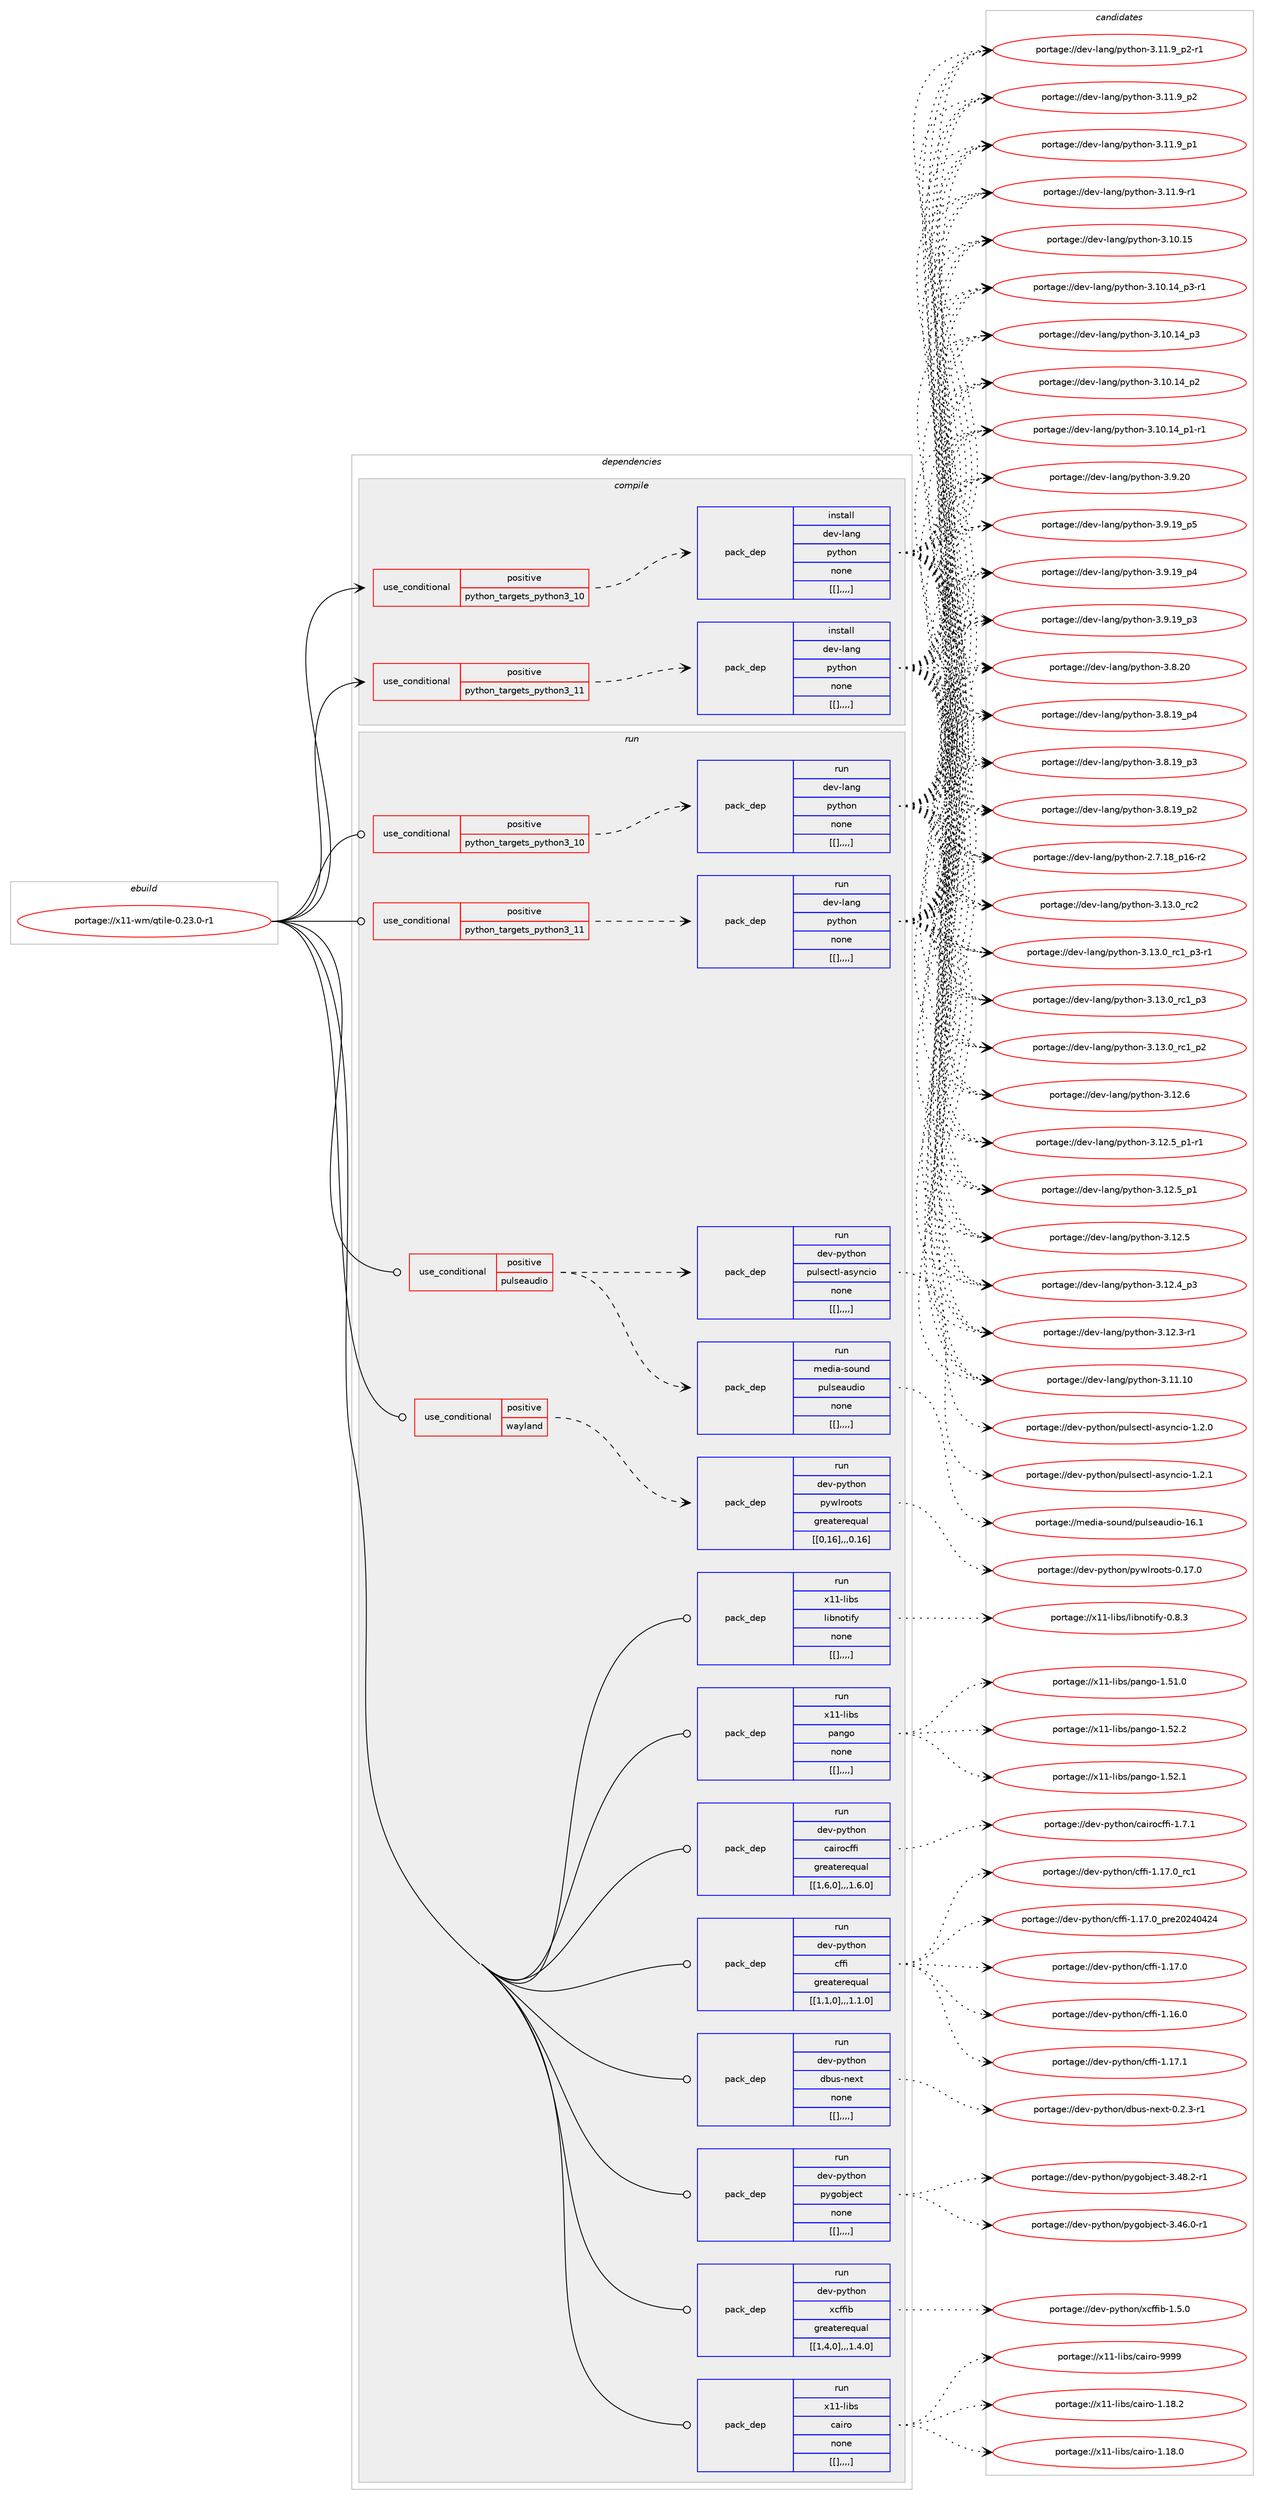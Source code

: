 digraph prolog {

# *************
# Graph options
# *************

newrank=true;
concentrate=true;
compound=true;
graph [rankdir=LR,fontname=Helvetica,fontsize=10,ranksep=1.5];#, ranksep=2.5, nodesep=0.2];
edge  [arrowhead=vee];
node  [fontname=Helvetica,fontsize=10];

# **********
# The ebuild
# **********

subgraph cluster_leftcol {
color=gray;
label=<<i>ebuild</i>>;
id [label="portage://x11-wm/qtile-0.23.0-r1", color=red, width=4, href="../x11-wm/qtile-0.23.0-r1.svg"];
}

# ****************
# The dependencies
# ****************

subgraph cluster_midcol {
color=gray;
label=<<i>dependencies</i>>;
subgraph cluster_compile {
fillcolor="#eeeeee";
style=filled;
label=<<i>compile</i>>;
subgraph cond128943 {
dependency490336 [label=<<TABLE BORDER="0" CELLBORDER="1" CELLSPACING="0" CELLPADDING="4"><TR><TD ROWSPAN="3" CELLPADDING="10">use_conditional</TD></TR><TR><TD>positive</TD></TR><TR><TD>python_targets_python3_10</TD></TR></TABLE>>, shape=none, color=red];
subgraph pack357811 {
dependency490337 [label=<<TABLE BORDER="0" CELLBORDER="1" CELLSPACING="0" CELLPADDING="4" WIDTH="220"><TR><TD ROWSPAN="6" CELLPADDING="30">pack_dep</TD></TR><TR><TD WIDTH="110">install</TD></TR><TR><TD>dev-lang</TD></TR><TR><TD>python</TD></TR><TR><TD>none</TD></TR><TR><TD>[[],,,,]</TD></TR></TABLE>>, shape=none, color=blue];
}
dependency490336:e -> dependency490337:w [weight=20,style="dashed",arrowhead="vee"];
}
id:e -> dependency490336:w [weight=20,style="solid",arrowhead="vee"];
subgraph cond128944 {
dependency490338 [label=<<TABLE BORDER="0" CELLBORDER="1" CELLSPACING="0" CELLPADDING="4"><TR><TD ROWSPAN="3" CELLPADDING="10">use_conditional</TD></TR><TR><TD>positive</TD></TR><TR><TD>python_targets_python3_11</TD></TR></TABLE>>, shape=none, color=red];
subgraph pack357812 {
dependency490339 [label=<<TABLE BORDER="0" CELLBORDER="1" CELLSPACING="0" CELLPADDING="4" WIDTH="220"><TR><TD ROWSPAN="6" CELLPADDING="30">pack_dep</TD></TR><TR><TD WIDTH="110">install</TD></TR><TR><TD>dev-lang</TD></TR><TR><TD>python</TD></TR><TR><TD>none</TD></TR><TR><TD>[[],,,,]</TD></TR></TABLE>>, shape=none, color=blue];
}
dependency490338:e -> dependency490339:w [weight=20,style="dashed",arrowhead="vee"];
}
id:e -> dependency490338:w [weight=20,style="solid",arrowhead="vee"];
}
subgraph cluster_compileandrun {
fillcolor="#eeeeee";
style=filled;
label=<<i>compile and run</i>>;
}
subgraph cluster_run {
fillcolor="#eeeeee";
style=filled;
label=<<i>run</i>>;
subgraph cond128945 {
dependency490340 [label=<<TABLE BORDER="0" CELLBORDER="1" CELLSPACING="0" CELLPADDING="4"><TR><TD ROWSPAN="3" CELLPADDING="10">use_conditional</TD></TR><TR><TD>positive</TD></TR><TR><TD>pulseaudio</TD></TR></TABLE>>, shape=none, color=red];
subgraph pack357813 {
dependency490341 [label=<<TABLE BORDER="0" CELLBORDER="1" CELLSPACING="0" CELLPADDING="4" WIDTH="220"><TR><TD ROWSPAN="6" CELLPADDING="30">pack_dep</TD></TR><TR><TD WIDTH="110">run</TD></TR><TR><TD>dev-python</TD></TR><TR><TD>pulsectl-asyncio</TD></TR><TR><TD>none</TD></TR><TR><TD>[[],,,,]</TD></TR></TABLE>>, shape=none, color=blue];
}
dependency490340:e -> dependency490341:w [weight=20,style="dashed",arrowhead="vee"];
subgraph pack357814 {
dependency490342 [label=<<TABLE BORDER="0" CELLBORDER="1" CELLSPACING="0" CELLPADDING="4" WIDTH="220"><TR><TD ROWSPAN="6" CELLPADDING="30">pack_dep</TD></TR><TR><TD WIDTH="110">run</TD></TR><TR><TD>media-sound</TD></TR><TR><TD>pulseaudio</TD></TR><TR><TD>none</TD></TR><TR><TD>[[],,,,]</TD></TR></TABLE>>, shape=none, color=blue];
}
dependency490340:e -> dependency490342:w [weight=20,style="dashed",arrowhead="vee"];
}
id:e -> dependency490340:w [weight=20,style="solid",arrowhead="odot"];
subgraph cond128946 {
dependency490343 [label=<<TABLE BORDER="0" CELLBORDER="1" CELLSPACING="0" CELLPADDING="4"><TR><TD ROWSPAN="3" CELLPADDING="10">use_conditional</TD></TR><TR><TD>positive</TD></TR><TR><TD>python_targets_python3_10</TD></TR></TABLE>>, shape=none, color=red];
subgraph pack357815 {
dependency490344 [label=<<TABLE BORDER="0" CELLBORDER="1" CELLSPACING="0" CELLPADDING="4" WIDTH="220"><TR><TD ROWSPAN="6" CELLPADDING="30">pack_dep</TD></TR><TR><TD WIDTH="110">run</TD></TR><TR><TD>dev-lang</TD></TR><TR><TD>python</TD></TR><TR><TD>none</TD></TR><TR><TD>[[],,,,]</TD></TR></TABLE>>, shape=none, color=blue];
}
dependency490343:e -> dependency490344:w [weight=20,style="dashed",arrowhead="vee"];
}
id:e -> dependency490343:w [weight=20,style="solid",arrowhead="odot"];
subgraph cond128947 {
dependency490345 [label=<<TABLE BORDER="0" CELLBORDER="1" CELLSPACING="0" CELLPADDING="4"><TR><TD ROWSPAN="3" CELLPADDING="10">use_conditional</TD></TR><TR><TD>positive</TD></TR><TR><TD>python_targets_python3_11</TD></TR></TABLE>>, shape=none, color=red];
subgraph pack357816 {
dependency490346 [label=<<TABLE BORDER="0" CELLBORDER="1" CELLSPACING="0" CELLPADDING="4" WIDTH="220"><TR><TD ROWSPAN="6" CELLPADDING="30">pack_dep</TD></TR><TR><TD WIDTH="110">run</TD></TR><TR><TD>dev-lang</TD></TR><TR><TD>python</TD></TR><TR><TD>none</TD></TR><TR><TD>[[],,,,]</TD></TR></TABLE>>, shape=none, color=blue];
}
dependency490345:e -> dependency490346:w [weight=20,style="dashed",arrowhead="vee"];
}
id:e -> dependency490345:w [weight=20,style="solid",arrowhead="odot"];
subgraph cond128948 {
dependency490347 [label=<<TABLE BORDER="0" CELLBORDER="1" CELLSPACING="0" CELLPADDING="4"><TR><TD ROWSPAN="3" CELLPADDING="10">use_conditional</TD></TR><TR><TD>positive</TD></TR><TR><TD>wayland</TD></TR></TABLE>>, shape=none, color=red];
subgraph pack357817 {
dependency490348 [label=<<TABLE BORDER="0" CELLBORDER="1" CELLSPACING="0" CELLPADDING="4" WIDTH="220"><TR><TD ROWSPAN="6" CELLPADDING="30">pack_dep</TD></TR><TR><TD WIDTH="110">run</TD></TR><TR><TD>dev-python</TD></TR><TR><TD>pywlroots</TD></TR><TR><TD>greaterequal</TD></TR><TR><TD>[[0,16],,,0.16]</TD></TR></TABLE>>, shape=none, color=blue];
}
dependency490347:e -> dependency490348:w [weight=20,style="dashed",arrowhead="vee"];
}
id:e -> dependency490347:w [weight=20,style="solid",arrowhead="odot"];
subgraph pack357818 {
dependency490349 [label=<<TABLE BORDER="0" CELLBORDER="1" CELLSPACING="0" CELLPADDING="4" WIDTH="220"><TR><TD ROWSPAN="6" CELLPADDING="30">pack_dep</TD></TR><TR><TD WIDTH="110">run</TD></TR><TR><TD>dev-python</TD></TR><TR><TD>cairocffi</TD></TR><TR><TD>greaterequal</TD></TR><TR><TD>[[1,6,0],,,1.6.0]</TD></TR></TABLE>>, shape=none, color=blue];
}
id:e -> dependency490349:w [weight=20,style="solid",arrowhead="odot"];
subgraph pack357819 {
dependency490350 [label=<<TABLE BORDER="0" CELLBORDER="1" CELLSPACING="0" CELLPADDING="4" WIDTH="220"><TR><TD ROWSPAN="6" CELLPADDING="30">pack_dep</TD></TR><TR><TD WIDTH="110">run</TD></TR><TR><TD>dev-python</TD></TR><TR><TD>cffi</TD></TR><TR><TD>greaterequal</TD></TR><TR><TD>[[1,1,0],,,1.1.0]</TD></TR></TABLE>>, shape=none, color=blue];
}
id:e -> dependency490350:w [weight=20,style="solid",arrowhead="odot"];
subgraph pack357820 {
dependency490351 [label=<<TABLE BORDER="0" CELLBORDER="1" CELLSPACING="0" CELLPADDING="4" WIDTH="220"><TR><TD ROWSPAN="6" CELLPADDING="30">pack_dep</TD></TR><TR><TD WIDTH="110">run</TD></TR><TR><TD>dev-python</TD></TR><TR><TD>dbus-next</TD></TR><TR><TD>none</TD></TR><TR><TD>[[],,,,]</TD></TR></TABLE>>, shape=none, color=blue];
}
id:e -> dependency490351:w [weight=20,style="solid",arrowhead="odot"];
subgraph pack357821 {
dependency490352 [label=<<TABLE BORDER="0" CELLBORDER="1" CELLSPACING="0" CELLPADDING="4" WIDTH="220"><TR><TD ROWSPAN="6" CELLPADDING="30">pack_dep</TD></TR><TR><TD WIDTH="110">run</TD></TR><TR><TD>dev-python</TD></TR><TR><TD>pygobject</TD></TR><TR><TD>none</TD></TR><TR><TD>[[],,,,]</TD></TR></TABLE>>, shape=none, color=blue];
}
id:e -> dependency490352:w [weight=20,style="solid",arrowhead="odot"];
subgraph pack357822 {
dependency490353 [label=<<TABLE BORDER="0" CELLBORDER="1" CELLSPACING="0" CELLPADDING="4" WIDTH="220"><TR><TD ROWSPAN="6" CELLPADDING="30">pack_dep</TD></TR><TR><TD WIDTH="110">run</TD></TR><TR><TD>dev-python</TD></TR><TR><TD>xcffib</TD></TR><TR><TD>greaterequal</TD></TR><TR><TD>[[1,4,0],,,1.4.0]</TD></TR></TABLE>>, shape=none, color=blue];
}
id:e -> dependency490353:w [weight=20,style="solid",arrowhead="odot"];
subgraph pack357823 {
dependency490354 [label=<<TABLE BORDER="0" CELLBORDER="1" CELLSPACING="0" CELLPADDING="4" WIDTH="220"><TR><TD ROWSPAN="6" CELLPADDING="30">pack_dep</TD></TR><TR><TD WIDTH="110">run</TD></TR><TR><TD>x11-libs</TD></TR><TR><TD>cairo</TD></TR><TR><TD>none</TD></TR><TR><TD>[[],,,,]</TD></TR></TABLE>>, shape=none, color=blue];
}
id:e -> dependency490354:w [weight=20,style="solid",arrowhead="odot"];
subgraph pack357824 {
dependency490355 [label=<<TABLE BORDER="0" CELLBORDER="1" CELLSPACING="0" CELLPADDING="4" WIDTH="220"><TR><TD ROWSPAN="6" CELLPADDING="30">pack_dep</TD></TR><TR><TD WIDTH="110">run</TD></TR><TR><TD>x11-libs</TD></TR><TR><TD>libnotify</TD></TR><TR><TD>none</TD></TR><TR><TD>[[],,,,]</TD></TR></TABLE>>, shape=none, color=blue];
}
id:e -> dependency490355:w [weight=20,style="solid",arrowhead="odot"];
subgraph pack357825 {
dependency490356 [label=<<TABLE BORDER="0" CELLBORDER="1" CELLSPACING="0" CELLPADDING="4" WIDTH="220"><TR><TD ROWSPAN="6" CELLPADDING="30">pack_dep</TD></TR><TR><TD WIDTH="110">run</TD></TR><TR><TD>x11-libs</TD></TR><TR><TD>pango</TD></TR><TR><TD>none</TD></TR><TR><TD>[[],,,,]</TD></TR></TABLE>>, shape=none, color=blue];
}
id:e -> dependency490356:w [weight=20,style="solid",arrowhead="odot"];
}
}

# **************
# The candidates
# **************

subgraph cluster_choices {
rank=same;
color=gray;
label=<<i>candidates</i>>;

subgraph choice357811 {
color=black;
nodesep=1;
choice10010111845108971101034711212111610411111045514649514648951149950 [label="portage://dev-lang/python-3.13.0_rc2", color=red, width=4,href="../dev-lang/python-3.13.0_rc2.svg"];
choice1001011184510897110103471121211161041111104551464951464895114994995112514511449 [label="portage://dev-lang/python-3.13.0_rc1_p3-r1", color=red, width=4,href="../dev-lang/python-3.13.0_rc1_p3-r1.svg"];
choice100101118451089711010347112121116104111110455146495146489511499499511251 [label="portage://dev-lang/python-3.13.0_rc1_p3", color=red, width=4,href="../dev-lang/python-3.13.0_rc1_p3.svg"];
choice100101118451089711010347112121116104111110455146495146489511499499511250 [label="portage://dev-lang/python-3.13.0_rc1_p2", color=red, width=4,href="../dev-lang/python-3.13.0_rc1_p2.svg"];
choice10010111845108971101034711212111610411111045514649504654 [label="portage://dev-lang/python-3.12.6", color=red, width=4,href="../dev-lang/python-3.12.6.svg"];
choice1001011184510897110103471121211161041111104551464950465395112494511449 [label="portage://dev-lang/python-3.12.5_p1-r1", color=red, width=4,href="../dev-lang/python-3.12.5_p1-r1.svg"];
choice100101118451089711010347112121116104111110455146495046539511249 [label="portage://dev-lang/python-3.12.5_p1", color=red, width=4,href="../dev-lang/python-3.12.5_p1.svg"];
choice10010111845108971101034711212111610411111045514649504653 [label="portage://dev-lang/python-3.12.5", color=red, width=4,href="../dev-lang/python-3.12.5.svg"];
choice100101118451089711010347112121116104111110455146495046529511251 [label="portage://dev-lang/python-3.12.4_p3", color=red, width=4,href="../dev-lang/python-3.12.4_p3.svg"];
choice100101118451089711010347112121116104111110455146495046514511449 [label="portage://dev-lang/python-3.12.3-r1", color=red, width=4,href="../dev-lang/python-3.12.3-r1.svg"];
choice1001011184510897110103471121211161041111104551464949464948 [label="portage://dev-lang/python-3.11.10", color=red, width=4,href="../dev-lang/python-3.11.10.svg"];
choice1001011184510897110103471121211161041111104551464949465795112504511449 [label="portage://dev-lang/python-3.11.9_p2-r1", color=red, width=4,href="../dev-lang/python-3.11.9_p2-r1.svg"];
choice100101118451089711010347112121116104111110455146494946579511250 [label="portage://dev-lang/python-3.11.9_p2", color=red, width=4,href="../dev-lang/python-3.11.9_p2.svg"];
choice100101118451089711010347112121116104111110455146494946579511249 [label="portage://dev-lang/python-3.11.9_p1", color=red, width=4,href="../dev-lang/python-3.11.9_p1.svg"];
choice100101118451089711010347112121116104111110455146494946574511449 [label="portage://dev-lang/python-3.11.9-r1", color=red, width=4,href="../dev-lang/python-3.11.9-r1.svg"];
choice1001011184510897110103471121211161041111104551464948464953 [label="portage://dev-lang/python-3.10.15", color=red, width=4,href="../dev-lang/python-3.10.15.svg"];
choice100101118451089711010347112121116104111110455146494846495295112514511449 [label="portage://dev-lang/python-3.10.14_p3-r1", color=red, width=4,href="../dev-lang/python-3.10.14_p3-r1.svg"];
choice10010111845108971101034711212111610411111045514649484649529511251 [label="portage://dev-lang/python-3.10.14_p3", color=red, width=4,href="../dev-lang/python-3.10.14_p3.svg"];
choice10010111845108971101034711212111610411111045514649484649529511250 [label="portage://dev-lang/python-3.10.14_p2", color=red, width=4,href="../dev-lang/python-3.10.14_p2.svg"];
choice100101118451089711010347112121116104111110455146494846495295112494511449 [label="portage://dev-lang/python-3.10.14_p1-r1", color=red, width=4,href="../dev-lang/python-3.10.14_p1-r1.svg"];
choice10010111845108971101034711212111610411111045514657465048 [label="portage://dev-lang/python-3.9.20", color=red, width=4,href="../dev-lang/python-3.9.20.svg"];
choice100101118451089711010347112121116104111110455146574649579511253 [label="portage://dev-lang/python-3.9.19_p5", color=red, width=4,href="../dev-lang/python-3.9.19_p5.svg"];
choice100101118451089711010347112121116104111110455146574649579511252 [label="portage://dev-lang/python-3.9.19_p4", color=red, width=4,href="../dev-lang/python-3.9.19_p4.svg"];
choice100101118451089711010347112121116104111110455146574649579511251 [label="portage://dev-lang/python-3.9.19_p3", color=red, width=4,href="../dev-lang/python-3.9.19_p3.svg"];
choice10010111845108971101034711212111610411111045514656465048 [label="portage://dev-lang/python-3.8.20", color=red, width=4,href="../dev-lang/python-3.8.20.svg"];
choice100101118451089711010347112121116104111110455146564649579511252 [label="portage://dev-lang/python-3.8.19_p4", color=red, width=4,href="../dev-lang/python-3.8.19_p4.svg"];
choice100101118451089711010347112121116104111110455146564649579511251 [label="portage://dev-lang/python-3.8.19_p3", color=red, width=4,href="../dev-lang/python-3.8.19_p3.svg"];
choice100101118451089711010347112121116104111110455146564649579511250 [label="portage://dev-lang/python-3.8.19_p2", color=red, width=4,href="../dev-lang/python-3.8.19_p2.svg"];
choice100101118451089711010347112121116104111110455046554649569511249544511450 [label="portage://dev-lang/python-2.7.18_p16-r2", color=red, width=4,href="../dev-lang/python-2.7.18_p16-r2.svg"];
dependency490337:e -> choice10010111845108971101034711212111610411111045514649514648951149950:w [style=dotted,weight="100"];
dependency490337:e -> choice1001011184510897110103471121211161041111104551464951464895114994995112514511449:w [style=dotted,weight="100"];
dependency490337:e -> choice100101118451089711010347112121116104111110455146495146489511499499511251:w [style=dotted,weight="100"];
dependency490337:e -> choice100101118451089711010347112121116104111110455146495146489511499499511250:w [style=dotted,weight="100"];
dependency490337:e -> choice10010111845108971101034711212111610411111045514649504654:w [style=dotted,weight="100"];
dependency490337:e -> choice1001011184510897110103471121211161041111104551464950465395112494511449:w [style=dotted,weight="100"];
dependency490337:e -> choice100101118451089711010347112121116104111110455146495046539511249:w [style=dotted,weight="100"];
dependency490337:e -> choice10010111845108971101034711212111610411111045514649504653:w [style=dotted,weight="100"];
dependency490337:e -> choice100101118451089711010347112121116104111110455146495046529511251:w [style=dotted,weight="100"];
dependency490337:e -> choice100101118451089711010347112121116104111110455146495046514511449:w [style=dotted,weight="100"];
dependency490337:e -> choice1001011184510897110103471121211161041111104551464949464948:w [style=dotted,weight="100"];
dependency490337:e -> choice1001011184510897110103471121211161041111104551464949465795112504511449:w [style=dotted,weight="100"];
dependency490337:e -> choice100101118451089711010347112121116104111110455146494946579511250:w [style=dotted,weight="100"];
dependency490337:e -> choice100101118451089711010347112121116104111110455146494946579511249:w [style=dotted,weight="100"];
dependency490337:e -> choice100101118451089711010347112121116104111110455146494946574511449:w [style=dotted,weight="100"];
dependency490337:e -> choice1001011184510897110103471121211161041111104551464948464953:w [style=dotted,weight="100"];
dependency490337:e -> choice100101118451089711010347112121116104111110455146494846495295112514511449:w [style=dotted,weight="100"];
dependency490337:e -> choice10010111845108971101034711212111610411111045514649484649529511251:w [style=dotted,weight="100"];
dependency490337:e -> choice10010111845108971101034711212111610411111045514649484649529511250:w [style=dotted,weight="100"];
dependency490337:e -> choice100101118451089711010347112121116104111110455146494846495295112494511449:w [style=dotted,weight="100"];
dependency490337:e -> choice10010111845108971101034711212111610411111045514657465048:w [style=dotted,weight="100"];
dependency490337:e -> choice100101118451089711010347112121116104111110455146574649579511253:w [style=dotted,weight="100"];
dependency490337:e -> choice100101118451089711010347112121116104111110455146574649579511252:w [style=dotted,weight="100"];
dependency490337:e -> choice100101118451089711010347112121116104111110455146574649579511251:w [style=dotted,weight="100"];
dependency490337:e -> choice10010111845108971101034711212111610411111045514656465048:w [style=dotted,weight="100"];
dependency490337:e -> choice100101118451089711010347112121116104111110455146564649579511252:w [style=dotted,weight="100"];
dependency490337:e -> choice100101118451089711010347112121116104111110455146564649579511251:w [style=dotted,weight="100"];
dependency490337:e -> choice100101118451089711010347112121116104111110455146564649579511250:w [style=dotted,weight="100"];
dependency490337:e -> choice100101118451089711010347112121116104111110455046554649569511249544511450:w [style=dotted,weight="100"];
}
subgraph choice357812 {
color=black;
nodesep=1;
choice10010111845108971101034711212111610411111045514649514648951149950 [label="portage://dev-lang/python-3.13.0_rc2", color=red, width=4,href="../dev-lang/python-3.13.0_rc2.svg"];
choice1001011184510897110103471121211161041111104551464951464895114994995112514511449 [label="portage://dev-lang/python-3.13.0_rc1_p3-r1", color=red, width=4,href="../dev-lang/python-3.13.0_rc1_p3-r1.svg"];
choice100101118451089711010347112121116104111110455146495146489511499499511251 [label="portage://dev-lang/python-3.13.0_rc1_p3", color=red, width=4,href="../dev-lang/python-3.13.0_rc1_p3.svg"];
choice100101118451089711010347112121116104111110455146495146489511499499511250 [label="portage://dev-lang/python-3.13.0_rc1_p2", color=red, width=4,href="../dev-lang/python-3.13.0_rc1_p2.svg"];
choice10010111845108971101034711212111610411111045514649504654 [label="portage://dev-lang/python-3.12.6", color=red, width=4,href="../dev-lang/python-3.12.6.svg"];
choice1001011184510897110103471121211161041111104551464950465395112494511449 [label="portage://dev-lang/python-3.12.5_p1-r1", color=red, width=4,href="../dev-lang/python-3.12.5_p1-r1.svg"];
choice100101118451089711010347112121116104111110455146495046539511249 [label="portage://dev-lang/python-3.12.5_p1", color=red, width=4,href="../dev-lang/python-3.12.5_p1.svg"];
choice10010111845108971101034711212111610411111045514649504653 [label="portage://dev-lang/python-3.12.5", color=red, width=4,href="../dev-lang/python-3.12.5.svg"];
choice100101118451089711010347112121116104111110455146495046529511251 [label="portage://dev-lang/python-3.12.4_p3", color=red, width=4,href="../dev-lang/python-3.12.4_p3.svg"];
choice100101118451089711010347112121116104111110455146495046514511449 [label="portage://dev-lang/python-3.12.3-r1", color=red, width=4,href="../dev-lang/python-3.12.3-r1.svg"];
choice1001011184510897110103471121211161041111104551464949464948 [label="portage://dev-lang/python-3.11.10", color=red, width=4,href="../dev-lang/python-3.11.10.svg"];
choice1001011184510897110103471121211161041111104551464949465795112504511449 [label="portage://dev-lang/python-3.11.9_p2-r1", color=red, width=4,href="../dev-lang/python-3.11.9_p2-r1.svg"];
choice100101118451089711010347112121116104111110455146494946579511250 [label="portage://dev-lang/python-3.11.9_p2", color=red, width=4,href="../dev-lang/python-3.11.9_p2.svg"];
choice100101118451089711010347112121116104111110455146494946579511249 [label="portage://dev-lang/python-3.11.9_p1", color=red, width=4,href="../dev-lang/python-3.11.9_p1.svg"];
choice100101118451089711010347112121116104111110455146494946574511449 [label="portage://dev-lang/python-3.11.9-r1", color=red, width=4,href="../dev-lang/python-3.11.9-r1.svg"];
choice1001011184510897110103471121211161041111104551464948464953 [label="portage://dev-lang/python-3.10.15", color=red, width=4,href="../dev-lang/python-3.10.15.svg"];
choice100101118451089711010347112121116104111110455146494846495295112514511449 [label="portage://dev-lang/python-3.10.14_p3-r1", color=red, width=4,href="../dev-lang/python-3.10.14_p3-r1.svg"];
choice10010111845108971101034711212111610411111045514649484649529511251 [label="portage://dev-lang/python-3.10.14_p3", color=red, width=4,href="../dev-lang/python-3.10.14_p3.svg"];
choice10010111845108971101034711212111610411111045514649484649529511250 [label="portage://dev-lang/python-3.10.14_p2", color=red, width=4,href="../dev-lang/python-3.10.14_p2.svg"];
choice100101118451089711010347112121116104111110455146494846495295112494511449 [label="portage://dev-lang/python-3.10.14_p1-r1", color=red, width=4,href="../dev-lang/python-3.10.14_p1-r1.svg"];
choice10010111845108971101034711212111610411111045514657465048 [label="portage://dev-lang/python-3.9.20", color=red, width=4,href="../dev-lang/python-3.9.20.svg"];
choice100101118451089711010347112121116104111110455146574649579511253 [label="portage://dev-lang/python-3.9.19_p5", color=red, width=4,href="../dev-lang/python-3.9.19_p5.svg"];
choice100101118451089711010347112121116104111110455146574649579511252 [label="portage://dev-lang/python-3.9.19_p4", color=red, width=4,href="../dev-lang/python-3.9.19_p4.svg"];
choice100101118451089711010347112121116104111110455146574649579511251 [label="portage://dev-lang/python-3.9.19_p3", color=red, width=4,href="../dev-lang/python-3.9.19_p3.svg"];
choice10010111845108971101034711212111610411111045514656465048 [label="portage://dev-lang/python-3.8.20", color=red, width=4,href="../dev-lang/python-3.8.20.svg"];
choice100101118451089711010347112121116104111110455146564649579511252 [label="portage://dev-lang/python-3.8.19_p4", color=red, width=4,href="../dev-lang/python-3.8.19_p4.svg"];
choice100101118451089711010347112121116104111110455146564649579511251 [label="portage://dev-lang/python-3.8.19_p3", color=red, width=4,href="../dev-lang/python-3.8.19_p3.svg"];
choice100101118451089711010347112121116104111110455146564649579511250 [label="portage://dev-lang/python-3.8.19_p2", color=red, width=4,href="../dev-lang/python-3.8.19_p2.svg"];
choice100101118451089711010347112121116104111110455046554649569511249544511450 [label="portage://dev-lang/python-2.7.18_p16-r2", color=red, width=4,href="../dev-lang/python-2.7.18_p16-r2.svg"];
dependency490339:e -> choice10010111845108971101034711212111610411111045514649514648951149950:w [style=dotted,weight="100"];
dependency490339:e -> choice1001011184510897110103471121211161041111104551464951464895114994995112514511449:w [style=dotted,weight="100"];
dependency490339:e -> choice100101118451089711010347112121116104111110455146495146489511499499511251:w [style=dotted,weight="100"];
dependency490339:e -> choice100101118451089711010347112121116104111110455146495146489511499499511250:w [style=dotted,weight="100"];
dependency490339:e -> choice10010111845108971101034711212111610411111045514649504654:w [style=dotted,weight="100"];
dependency490339:e -> choice1001011184510897110103471121211161041111104551464950465395112494511449:w [style=dotted,weight="100"];
dependency490339:e -> choice100101118451089711010347112121116104111110455146495046539511249:w [style=dotted,weight="100"];
dependency490339:e -> choice10010111845108971101034711212111610411111045514649504653:w [style=dotted,weight="100"];
dependency490339:e -> choice100101118451089711010347112121116104111110455146495046529511251:w [style=dotted,weight="100"];
dependency490339:e -> choice100101118451089711010347112121116104111110455146495046514511449:w [style=dotted,weight="100"];
dependency490339:e -> choice1001011184510897110103471121211161041111104551464949464948:w [style=dotted,weight="100"];
dependency490339:e -> choice1001011184510897110103471121211161041111104551464949465795112504511449:w [style=dotted,weight="100"];
dependency490339:e -> choice100101118451089711010347112121116104111110455146494946579511250:w [style=dotted,weight="100"];
dependency490339:e -> choice100101118451089711010347112121116104111110455146494946579511249:w [style=dotted,weight="100"];
dependency490339:e -> choice100101118451089711010347112121116104111110455146494946574511449:w [style=dotted,weight="100"];
dependency490339:e -> choice1001011184510897110103471121211161041111104551464948464953:w [style=dotted,weight="100"];
dependency490339:e -> choice100101118451089711010347112121116104111110455146494846495295112514511449:w [style=dotted,weight="100"];
dependency490339:e -> choice10010111845108971101034711212111610411111045514649484649529511251:w [style=dotted,weight="100"];
dependency490339:e -> choice10010111845108971101034711212111610411111045514649484649529511250:w [style=dotted,weight="100"];
dependency490339:e -> choice100101118451089711010347112121116104111110455146494846495295112494511449:w [style=dotted,weight="100"];
dependency490339:e -> choice10010111845108971101034711212111610411111045514657465048:w [style=dotted,weight="100"];
dependency490339:e -> choice100101118451089711010347112121116104111110455146574649579511253:w [style=dotted,weight="100"];
dependency490339:e -> choice100101118451089711010347112121116104111110455146574649579511252:w [style=dotted,weight="100"];
dependency490339:e -> choice100101118451089711010347112121116104111110455146574649579511251:w [style=dotted,weight="100"];
dependency490339:e -> choice10010111845108971101034711212111610411111045514656465048:w [style=dotted,weight="100"];
dependency490339:e -> choice100101118451089711010347112121116104111110455146564649579511252:w [style=dotted,weight="100"];
dependency490339:e -> choice100101118451089711010347112121116104111110455146564649579511251:w [style=dotted,weight="100"];
dependency490339:e -> choice100101118451089711010347112121116104111110455146564649579511250:w [style=dotted,weight="100"];
dependency490339:e -> choice100101118451089711010347112121116104111110455046554649569511249544511450:w [style=dotted,weight="100"];
}
subgraph choice357813 {
color=black;
nodesep=1;
choice100101118451121211161041111104711211710811510199116108459711512111099105111454946504649 [label="portage://dev-python/pulsectl-asyncio-1.2.1", color=red, width=4,href="../dev-python/pulsectl-asyncio-1.2.1.svg"];
choice100101118451121211161041111104711211710811510199116108459711512111099105111454946504648 [label="portage://dev-python/pulsectl-asyncio-1.2.0", color=red, width=4,href="../dev-python/pulsectl-asyncio-1.2.0.svg"];
dependency490341:e -> choice100101118451121211161041111104711211710811510199116108459711512111099105111454946504649:w [style=dotted,weight="100"];
dependency490341:e -> choice100101118451121211161041111104711211710811510199116108459711512111099105111454946504648:w [style=dotted,weight="100"];
}
subgraph choice357814 {
color=black;
nodesep=1;
choice109101100105974511511111711010047112117108115101971171001051114549544649 [label="portage://media-sound/pulseaudio-16.1", color=red, width=4,href="../media-sound/pulseaudio-16.1.svg"];
dependency490342:e -> choice109101100105974511511111711010047112117108115101971171001051114549544649:w [style=dotted,weight="100"];
}
subgraph choice357815 {
color=black;
nodesep=1;
choice10010111845108971101034711212111610411111045514649514648951149950 [label="portage://dev-lang/python-3.13.0_rc2", color=red, width=4,href="../dev-lang/python-3.13.0_rc2.svg"];
choice1001011184510897110103471121211161041111104551464951464895114994995112514511449 [label="portage://dev-lang/python-3.13.0_rc1_p3-r1", color=red, width=4,href="../dev-lang/python-3.13.0_rc1_p3-r1.svg"];
choice100101118451089711010347112121116104111110455146495146489511499499511251 [label="portage://dev-lang/python-3.13.0_rc1_p3", color=red, width=4,href="../dev-lang/python-3.13.0_rc1_p3.svg"];
choice100101118451089711010347112121116104111110455146495146489511499499511250 [label="portage://dev-lang/python-3.13.0_rc1_p2", color=red, width=4,href="../dev-lang/python-3.13.0_rc1_p2.svg"];
choice10010111845108971101034711212111610411111045514649504654 [label="portage://dev-lang/python-3.12.6", color=red, width=4,href="../dev-lang/python-3.12.6.svg"];
choice1001011184510897110103471121211161041111104551464950465395112494511449 [label="portage://dev-lang/python-3.12.5_p1-r1", color=red, width=4,href="../dev-lang/python-3.12.5_p1-r1.svg"];
choice100101118451089711010347112121116104111110455146495046539511249 [label="portage://dev-lang/python-3.12.5_p1", color=red, width=4,href="../dev-lang/python-3.12.5_p1.svg"];
choice10010111845108971101034711212111610411111045514649504653 [label="portage://dev-lang/python-3.12.5", color=red, width=4,href="../dev-lang/python-3.12.5.svg"];
choice100101118451089711010347112121116104111110455146495046529511251 [label="portage://dev-lang/python-3.12.4_p3", color=red, width=4,href="../dev-lang/python-3.12.4_p3.svg"];
choice100101118451089711010347112121116104111110455146495046514511449 [label="portage://dev-lang/python-3.12.3-r1", color=red, width=4,href="../dev-lang/python-3.12.3-r1.svg"];
choice1001011184510897110103471121211161041111104551464949464948 [label="portage://dev-lang/python-3.11.10", color=red, width=4,href="../dev-lang/python-3.11.10.svg"];
choice1001011184510897110103471121211161041111104551464949465795112504511449 [label="portage://dev-lang/python-3.11.9_p2-r1", color=red, width=4,href="../dev-lang/python-3.11.9_p2-r1.svg"];
choice100101118451089711010347112121116104111110455146494946579511250 [label="portage://dev-lang/python-3.11.9_p2", color=red, width=4,href="../dev-lang/python-3.11.9_p2.svg"];
choice100101118451089711010347112121116104111110455146494946579511249 [label="portage://dev-lang/python-3.11.9_p1", color=red, width=4,href="../dev-lang/python-3.11.9_p1.svg"];
choice100101118451089711010347112121116104111110455146494946574511449 [label="portage://dev-lang/python-3.11.9-r1", color=red, width=4,href="../dev-lang/python-3.11.9-r1.svg"];
choice1001011184510897110103471121211161041111104551464948464953 [label="portage://dev-lang/python-3.10.15", color=red, width=4,href="../dev-lang/python-3.10.15.svg"];
choice100101118451089711010347112121116104111110455146494846495295112514511449 [label="portage://dev-lang/python-3.10.14_p3-r1", color=red, width=4,href="../dev-lang/python-3.10.14_p3-r1.svg"];
choice10010111845108971101034711212111610411111045514649484649529511251 [label="portage://dev-lang/python-3.10.14_p3", color=red, width=4,href="../dev-lang/python-3.10.14_p3.svg"];
choice10010111845108971101034711212111610411111045514649484649529511250 [label="portage://dev-lang/python-3.10.14_p2", color=red, width=4,href="../dev-lang/python-3.10.14_p2.svg"];
choice100101118451089711010347112121116104111110455146494846495295112494511449 [label="portage://dev-lang/python-3.10.14_p1-r1", color=red, width=4,href="../dev-lang/python-3.10.14_p1-r1.svg"];
choice10010111845108971101034711212111610411111045514657465048 [label="portage://dev-lang/python-3.9.20", color=red, width=4,href="../dev-lang/python-3.9.20.svg"];
choice100101118451089711010347112121116104111110455146574649579511253 [label="portage://dev-lang/python-3.9.19_p5", color=red, width=4,href="../dev-lang/python-3.9.19_p5.svg"];
choice100101118451089711010347112121116104111110455146574649579511252 [label="portage://dev-lang/python-3.9.19_p4", color=red, width=4,href="../dev-lang/python-3.9.19_p4.svg"];
choice100101118451089711010347112121116104111110455146574649579511251 [label="portage://dev-lang/python-3.9.19_p3", color=red, width=4,href="../dev-lang/python-3.9.19_p3.svg"];
choice10010111845108971101034711212111610411111045514656465048 [label="portage://dev-lang/python-3.8.20", color=red, width=4,href="../dev-lang/python-3.8.20.svg"];
choice100101118451089711010347112121116104111110455146564649579511252 [label="portage://dev-lang/python-3.8.19_p4", color=red, width=4,href="../dev-lang/python-3.8.19_p4.svg"];
choice100101118451089711010347112121116104111110455146564649579511251 [label="portage://dev-lang/python-3.8.19_p3", color=red, width=4,href="../dev-lang/python-3.8.19_p3.svg"];
choice100101118451089711010347112121116104111110455146564649579511250 [label="portage://dev-lang/python-3.8.19_p2", color=red, width=4,href="../dev-lang/python-3.8.19_p2.svg"];
choice100101118451089711010347112121116104111110455046554649569511249544511450 [label="portage://dev-lang/python-2.7.18_p16-r2", color=red, width=4,href="../dev-lang/python-2.7.18_p16-r2.svg"];
dependency490344:e -> choice10010111845108971101034711212111610411111045514649514648951149950:w [style=dotted,weight="100"];
dependency490344:e -> choice1001011184510897110103471121211161041111104551464951464895114994995112514511449:w [style=dotted,weight="100"];
dependency490344:e -> choice100101118451089711010347112121116104111110455146495146489511499499511251:w [style=dotted,weight="100"];
dependency490344:e -> choice100101118451089711010347112121116104111110455146495146489511499499511250:w [style=dotted,weight="100"];
dependency490344:e -> choice10010111845108971101034711212111610411111045514649504654:w [style=dotted,weight="100"];
dependency490344:e -> choice1001011184510897110103471121211161041111104551464950465395112494511449:w [style=dotted,weight="100"];
dependency490344:e -> choice100101118451089711010347112121116104111110455146495046539511249:w [style=dotted,weight="100"];
dependency490344:e -> choice10010111845108971101034711212111610411111045514649504653:w [style=dotted,weight="100"];
dependency490344:e -> choice100101118451089711010347112121116104111110455146495046529511251:w [style=dotted,weight="100"];
dependency490344:e -> choice100101118451089711010347112121116104111110455146495046514511449:w [style=dotted,weight="100"];
dependency490344:e -> choice1001011184510897110103471121211161041111104551464949464948:w [style=dotted,weight="100"];
dependency490344:e -> choice1001011184510897110103471121211161041111104551464949465795112504511449:w [style=dotted,weight="100"];
dependency490344:e -> choice100101118451089711010347112121116104111110455146494946579511250:w [style=dotted,weight="100"];
dependency490344:e -> choice100101118451089711010347112121116104111110455146494946579511249:w [style=dotted,weight="100"];
dependency490344:e -> choice100101118451089711010347112121116104111110455146494946574511449:w [style=dotted,weight="100"];
dependency490344:e -> choice1001011184510897110103471121211161041111104551464948464953:w [style=dotted,weight="100"];
dependency490344:e -> choice100101118451089711010347112121116104111110455146494846495295112514511449:w [style=dotted,weight="100"];
dependency490344:e -> choice10010111845108971101034711212111610411111045514649484649529511251:w [style=dotted,weight="100"];
dependency490344:e -> choice10010111845108971101034711212111610411111045514649484649529511250:w [style=dotted,weight="100"];
dependency490344:e -> choice100101118451089711010347112121116104111110455146494846495295112494511449:w [style=dotted,weight="100"];
dependency490344:e -> choice10010111845108971101034711212111610411111045514657465048:w [style=dotted,weight="100"];
dependency490344:e -> choice100101118451089711010347112121116104111110455146574649579511253:w [style=dotted,weight="100"];
dependency490344:e -> choice100101118451089711010347112121116104111110455146574649579511252:w [style=dotted,weight="100"];
dependency490344:e -> choice100101118451089711010347112121116104111110455146574649579511251:w [style=dotted,weight="100"];
dependency490344:e -> choice10010111845108971101034711212111610411111045514656465048:w [style=dotted,weight="100"];
dependency490344:e -> choice100101118451089711010347112121116104111110455146564649579511252:w [style=dotted,weight="100"];
dependency490344:e -> choice100101118451089711010347112121116104111110455146564649579511251:w [style=dotted,weight="100"];
dependency490344:e -> choice100101118451089711010347112121116104111110455146564649579511250:w [style=dotted,weight="100"];
dependency490344:e -> choice100101118451089711010347112121116104111110455046554649569511249544511450:w [style=dotted,weight="100"];
}
subgraph choice357816 {
color=black;
nodesep=1;
choice10010111845108971101034711212111610411111045514649514648951149950 [label="portage://dev-lang/python-3.13.0_rc2", color=red, width=4,href="../dev-lang/python-3.13.0_rc2.svg"];
choice1001011184510897110103471121211161041111104551464951464895114994995112514511449 [label="portage://dev-lang/python-3.13.0_rc1_p3-r1", color=red, width=4,href="../dev-lang/python-3.13.0_rc1_p3-r1.svg"];
choice100101118451089711010347112121116104111110455146495146489511499499511251 [label="portage://dev-lang/python-3.13.0_rc1_p3", color=red, width=4,href="../dev-lang/python-3.13.0_rc1_p3.svg"];
choice100101118451089711010347112121116104111110455146495146489511499499511250 [label="portage://dev-lang/python-3.13.0_rc1_p2", color=red, width=4,href="../dev-lang/python-3.13.0_rc1_p2.svg"];
choice10010111845108971101034711212111610411111045514649504654 [label="portage://dev-lang/python-3.12.6", color=red, width=4,href="../dev-lang/python-3.12.6.svg"];
choice1001011184510897110103471121211161041111104551464950465395112494511449 [label="portage://dev-lang/python-3.12.5_p1-r1", color=red, width=4,href="../dev-lang/python-3.12.5_p1-r1.svg"];
choice100101118451089711010347112121116104111110455146495046539511249 [label="portage://dev-lang/python-3.12.5_p1", color=red, width=4,href="../dev-lang/python-3.12.5_p1.svg"];
choice10010111845108971101034711212111610411111045514649504653 [label="portage://dev-lang/python-3.12.5", color=red, width=4,href="../dev-lang/python-3.12.5.svg"];
choice100101118451089711010347112121116104111110455146495046529511251 [label="portage://dev-lang/python-3.12.4_p3", color=red, width=4,href="../dev-lang/python-3.12.4_p3.svg"];
choice100101118451089711010347112121116104111110455146495046514511449 [label="portage://dev-lang/python-3.12.3-r1", color=red, width=4,href="../dev-lang/python-3.12.3-r1.svg"];
choice1001011184510897110103471121211161041111104551464949464948 [label="portage://dev-lang/python-3.11.10", color=red, width=4,href="../dev-lang/python-3.11.10.svg"];
choice1001011184510897110103471121211161041111104551464949465795112504511449 [label="portage://dev-lang/python-3.11.9_p2-r1", color=red, width=4,href="../dev-lang/python-3.11.9_p2-r1.svg"];
choice100101118451089711010347112121116104111110455146494946579511250 [label="portage://dev-lang/python-3.11.9_p2", color=red, width=4,href="../dev-lang/python-3.11.9_p2.svg"];
choice100101118451089711010347112121116104111110455146494946579511249 [label="portage://dev-lang/python-3.11.9_p1", color=red, width=4,href="../dev-lang/python-3.11.9_p1.svg"];
choice100101118451089711010347112121116104111110455146494946574511449 [label="portage://dev-lang/python-3.11.9-r1", color=red, width=4,href="../dev-lang/python-3.11.9-r1.svg"];
choice1001011184510897110103471121211161041111104551464948464953 [label="portage://dev-lang/python-3.10.15", color=red, width=4,href="../dev-lang/python-3.10.15.svg"];
choice100101118451089711010347112121116104111110455146494846495295112514511449 [label="portage://dev-lang/python-3.10.14_p3-r1", color=red, width=4,href="../dev-lang/python-3.10.14_p3-r1.svg"];
choice10010111845108971101034711212111610411111045514649484649529511251 [label="portage://dev-lang/python-3.10.14_p3", color=red, width=4,href="../dev-lang/python-3.10.14_p3.svg"];
choice10010111845108971101034711212111610411111045514649484649529511250 [label="portage://dev-lang/python-3.10.14_p2", color=red, width=4,href="../dev-lang/python-3.10.14_p2.svg"];
choice100101118451089711010347112121116104111110455146494846495295112494511449 [label="portage://dev-lang/python-3.10.14_p1-r1", color=red, width=4,href="../dev-lang/python-3.10.14_p1-r1.svg"];
choice10010111845108971101034711212111610411111045514657465048 [label="portage://dev-lang/python-3.9.20", color=red, width=4,href="../dev-lang/python-3.9.20.svg"];
choice100101118451089711010347112121116104111110455146574649579511253 [label="portage://dev-lang/python-3.9.19_p5", color=red, width=4,href="../dev-lang/python-3.9.19_p5.svg"];
choice100101118451089711010347112121116104111110455146574649579511252 [label="portage://dev-lang/python-3.9.19_p4", color=red, width=4,href="../dev-lang/python-3.9.19_p4.svg"];
choice100101118451089711010347112121116104111110455146574649579511251 [label="portage://dev-lang/python-3.9.19_p3", color=red, width=4,href="../dev-lang/python-3.9.19_p3.svg"];
choice10010111845108971101034711212111610411111045514656465048 [label="portage://dev-lang/python-3.8.20", color=red, width=4,href="../dev-lang/python-3.8.20.svg"];
choice100101118451089711010347112121116104111110455146564649579511252 [label="portage://dev-lang/python-3.8.19_p4", color=red, width=4,href="../dev-lang/python-3.8.19_p4.svg"];
choice100101118451089711010347112121116104111110455146564649579511251 [label="portage://dev-lang/python-3.8.19_p3", color=red, width=4,href="../dev-lang/python-3.8.19_p3.svg"];
choice100101118451089711010347112121116104111110455146564649579511250 [label="portage://dev-lang/python-3.8.19_p2", color=red, width=4,href="../dev-lang/python-3.8.19_p2.svg"];
choice100101118451089711010347112121116104111110455046554649569511249544511450 [label="portage://dev-lang/python-2.7.18_p16-r2", color=red, width=4,href="../dev-lang/python-2.7.18_p16-r2.svg"];
dependency490346:e -> choice10010111845108971101034711212111610411111045514649514648951149950:w [style=dotted,weight="100"];
dependency490346:e -> choice1001011184510897110103471121211161041111104551464951464895114994995112514511449:w [style=dotted,weight="100"];
dependency490346:e -> choice100101118451089711010347112121116104111110455146495146489511499499511251:w [style=dotted,weight="100"];
dependency490346:e -> choice100101118451089711010347112121116104111110455146495146489511499499511250:w [style=dotted,weight="100"];
dependency490346:e -> choice10010111845108971101034711212111610411111045514649504654:w [style=dotted,weight="100"];
dependency490346:e -> choice1001011184510897110103471121211161041111104551464950465395112494511449:w [style=dotted,weight="100"];
dependency490346:e -> choice100101118451089711010347112121116104111110455146495046539511249:w [style=dotted,weight="100"];
dependency490346:e -> choice10010111845108971101034711212111610411111045514649504653:w [style=dotted,weight="100"];
dependency490346:e -> choice100101118451089711010347112121116104111110455146495046529511251:w [style=dotted,weight="100"];
dependency490346:e -> choice100101118451089711010347112121116104111110455146495046514511449:w [style=dotted,weight="100"];
dependency490346:e -> choice1001011184510897110103471121211161041111104551464949464948:w [style=dotted,weight="100"];
dependency490346:e -> choice1001011184510897110103471121211161041111104551464949465795112504511449:w [style=dotted,weight="100"];
dependency490346:e -> choice100101118451089711010347112121116104111110455146494946579511250:w [style=dotted,weight="100"];
dependency490346:e -> choice100101118451089711010347112121116104111110455146494946579511249:w [style=dotted,weight="100"];
dependency490346:e -> choice100101118451089711010347112121116104111110455146494946574511449:w [style=dotted,weight="100"];
dependency490346:e -> choice1001011184510897110103471121211161041111104551464948464953:w [style=dotted,weight="100"];
dependency490346:e -> choice100101118451089711010347112121116104111110455146494846495295112514511449:w [style=dotted,weight="100"];
dependency490346:e -> choice10010111845108971101034711212111610411111045514649484649529511251:w [style=dotted,weight="100"];
dependency490346:e -> choice10010111845108971101034711212111610411111045514649484649529511250:w [style=dotted,weight="100"];
dependency490346:e -> choice100101118451089711010347112121116104111110455146494846495295112494511449:w [style=dotted,weight="100"];
dependency490346:e -> choice10010111845108971101034711212111610411111045514657465048:w [style=dotted,weight="100"];
dependency490346:e -> choice100101118451089711010347112121116104111110455146574649579511253:w [style=dotted,weight="100"];
dependency490346:e -> choice100101118451089711010347112121116104111110455146574649579511252:w [style=dotted,weight="100"];
dependency490346:e -> choice100101118451089711010347112121116104111110455146574649579511251:w [style=dotted,weight="100"];
dependency490346:e -> choice10010111845108971101034711212111610411111045514656465048:w [style=dotted,weight="100"];
dependency490346:e -> choice100101118451089711010347112121116104111110455146564649579511252:w [style=dotted,weight="100"];
dependency490346:e -> choice100101118451089711010347112121116104111110455146564649579511251:w [style=dotted,weight="100"];
dependency490346:e -> choice100101118451089711010347112121116104111110455146564649579511250:w [style=dotted,weight="100"];
dependency490346:e -> choice100101118451089711010347112121116104111110455046554649569511249544511450:w [style=dotted,weight="100"];
}
subgraph choice357817 {
color=black;
nodesep=1;
choice100101118451121211161041111104711212111910811411111111611545484649554648 [label="portage://dev-python/pywlroots-0.17.0", color=red, width=4,href="../dev-python/pywlroots-0.17.0.svg"];
dependency490348:e -> choice100101118451121211161041111104711212111910811411111111611545484649554648:w [style=dotted,weight="100"];
}
subgraph choice357818 {
color=black;
nodesep=1;
choice1001011184511212111610411111047999710511411199102102105454946554649 [label="portage://dev-python/cairocffi-1.7.1", color=red, width=4,href="../dev-python/cairocffi-1.7.1.svg"];
dependency490349:e -> choice1001011184511212111610411111047999710511411199102102105454946554649:w [style=dotted,weight="100"];
}
subgraph choice357819 {
color=black;
nodesep=1;
choice10010111845112121116104111110479910210210545494649554649 [label="portage://dev-python/cffi-1.17.1", color=red, width=4,href="../dev-python/cffi-1.17.1.svg"];
choice10010111845112121116104111110479910210210545494649554648951149949 [label="portage://dev-python/cffi-1.17.0_rc1", color=red, width=4,href="../dev-python/cffi-1.17.0_rc1.svg"];
choice10010111845112121116104111110479910210210545494649554648951121141015048505248525052 [label="portage://dev-python/cffi-1.17.0_pre20240424", color=red, width=4,href="../dev-python/cffi-1.17.0_pre20240424.svg"];
choice10010111845112121116104111110479910210210545494649554648 [label="portage://dev-python/cffi-1.17.0", color=red, width=4,href="../dev-python/cffi-1.17.0.svg"];
choice10010111845112121116104111110479910210210545494649544648 [label="portage://dev-python/cffi-1.16.0", color=red, width=4,href="../dev-python/cffi-1.16.0.svg"];
dependency490350:e -> choice10010111845112121116104111110479910210210545494649554649:w [style=dotted,weight="100"];
dependency490350:e -> choice10010111845112121116104111110479910210210545494649554648951149949:w [style=dotted,weight="100"];
dependency490350:e -> choice10010111845112121116104111110479910210210545494649554648951121141015048505248525052:w [style=dotted,weight="100"];
dependency490350:e -> choice10010111845112121116104111110479910210210545494649554648:w [style=dotted,weight="100"];
dependency490350:e -> choice10010111845112121116104111110479910210210545494649544648:w [style=dotted,weight="100"];
}
subgraph choice357820 {
color=black;
nodesep=1;
choice100101118451121211161041111104710098117115451101011201164548465046514511449 [label="portage://dev-python/dbus-next-0.2.3-r1", color=red, width=4,href="../dev-python/dbus-next-0.2.3-r1.svg"];
dependency490351:e -> choice100101118451121211161041111104710098117115451101011201164548465046514511449:w [style=dotted,weight="100"];
}
subgraph choice357821 {
color=black;
nodesep=1;
choice10010111845112121116104111110471121211031119810610199116455146525646504511449 [label="portage://dev-python/pygobject-3.48.2-r1", color=red, width=4,href="../dev-python/pygobject-3.48.2-r1.svg"];
choice10010111845112121116104111110471121211031119810610199116455146525446484511449 [label="portage://dev-python/pygobject-3.46.0-r1", color=red, width=4,href="../dev-python/pygobject-3.46.0-r1.svg"];
dependency490352:e -> choice10010111845112121116104111110471121211031119810610199116455146525646504511449:w [style=dotted,weight="100"];
dependency490352:e -> choice10010111845112121116104111110471121211031119810610199116455146525446484511449:w [style=dotted,weight="100"];
}
subgraph choice357822 {
color=black;
nodesep=1;
choice10010111845112121116104111110471209910210210598454946534648 [label="portage://dev-python/xcffib-1.5.0", color=red, width=4,href="../dev-python/xcffib-1.5.0.svg"];
dependency490353:e -> choice10010111845112121116104111110471209910210210598454946534648:w [style=dotted,weight="100"];
}
subgraph choice357823 {
color=black;
nodesep=1;
choice120494945108105981154799971051141114557575757 [label="portage://x11-libs/cairo-9999", color=red, width=4,href="../x11-libs/cairo-9999.svg"];
choice1204949451081059811547999710511411145494649564650 [label="portage://x11-libs/cairo-1.18.2", color=red, width=4,href="../x11-libs/cairo-1.18.2.svg"];
choice1204949451081059811547999710511411145494649564648 [label="portage://x11-libs/cairo-1.18.0", color=red, width=4,href="../x11-libs/cairo-1.18.0.svg"];
dependency490354:e -> choice120494945108105981154799971051141114557575757:w [style=dotted,weight="100"];
dependency490354:e -> choice1204949451081059811547999710511411145494649564650:w [style=dotted,weight="100"];
dependency490354:e -> choice1204949451081059811547999710511411145494649564648:w [style=dotted,weight="100"];
}
subgraph choice357824 {
color=black;
nodesep=1;
choice120494945108105981154710810598110111116105102121454846564651 [label="portage://x11-libs/libnotify-0.8.3", color=red, width=4,href="../x11-libs/libnotify-0.8.3.svg"];
dependency490355:e -> choice120494945108105981154710810598110111116105102121454846564651:w [style=dotted,weight="100"];
}
subgraph choice357825 {
color=black;
nodesep=1;
choice12049494510810598115471129711010311145494653504650 [label="portage://x11-libs/pango-1.52.2", color=red, width=4,href="../x11-libs/pango-1.52.2.svg"];
choice12049494510810598115471129711010311145494653504649 [label="portage://x11-libs/pango-1.52.1", color=red, width=4,href="../x11-libs/pango-1.52.1.svg"];
choice12049494510810598115471129711010311145494653494648 [label="portage://x11-libs/pango-1.51.0", color=red, width=4,href="../x11-libs/pango-1.51.0.svg"];
dependency490356:e -> choice12049494510810598115471129711010311145494653504650:w [style=dotted,weight="100"];
dependency490356:e -> choice12049494510810598115471129711010311145494653504649:w [style=dotted,weight="100"];
dependency490356:e -> choice12049494510810598115471129711010311145494653494648:w [style=dotted,weight="100"];
}
}

}
